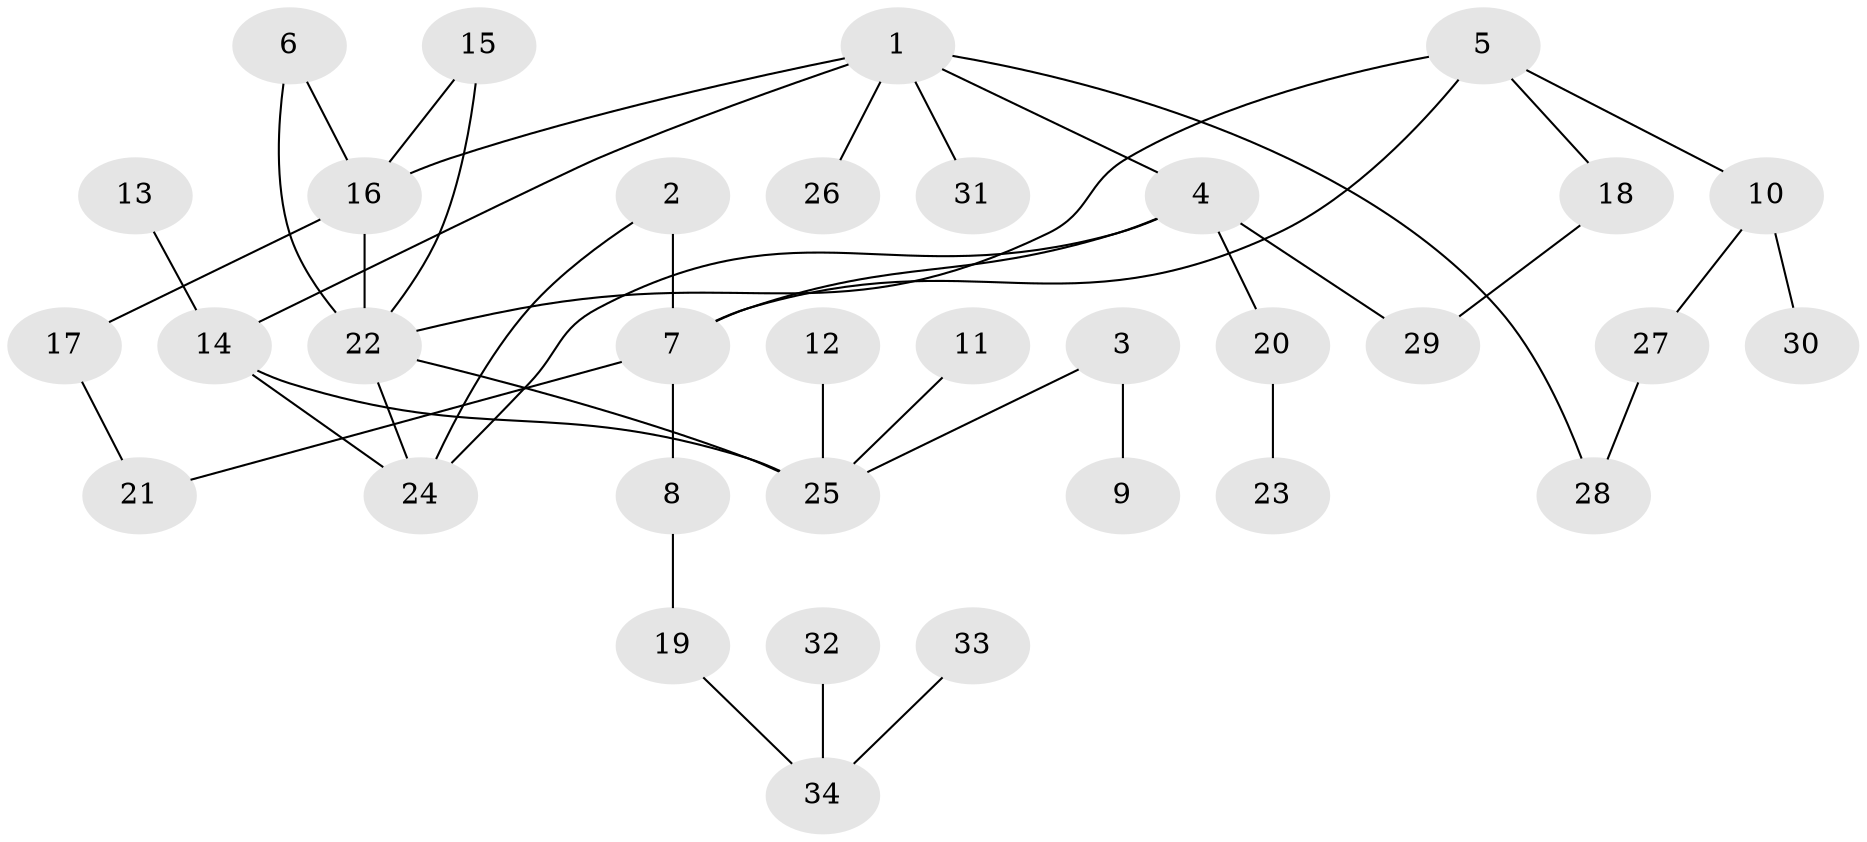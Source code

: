 // original degree distribution, {4: 0.13432835820895522, 2: 0.373134328358209, 3: 0.13432835820895522, 6: 0.04477611940298507, 1: 0.31343283582089554}
// Generated by graph-tools (version 1.1) at 2025/01/03/09/25 03:01:07]
// undirected, 34 vertices, 43 edges
graph export_dot {
graph [start="1"]
  node [color=gray90,style=filled];
  1;
  2;
  3;
  4;
  5;
  6;
  7;
  8;
  9;
  10;
  11;
  12;
  13;
  14;
  15;
  16;
  17;
  18;
  19;
  20;
  21;
  22;
  23;
  24;
  25;
  26;
  27;
  28;
  29;
  30;
  31;
  32;
  33;
  34;
  1 -- 4 [weight=1.0];
  1 -- 14 [weight=1.0];
  1 -- 16 [weight=1.0];
  1 -- 26 [weight=1.0];
  1 -- 28 [weight=1.0];
  1 -- 31 [weight=1.0];
  2 -- 7 [weight=1.0];
  2 -- 24 [weight=1.0];
  3 -- 9 [weight=1.0];
  3 -- 25 [weight=1.0];
  4 -- 7 [weight=1.0];
  4 -- 20 [weight=1.0];
  4 -- 24 [weight=1.0];
  4 -- 29 [weight=1.0];
  5 -- 7 [weight=1.0];
  5 -- 10 [weight=1.0];
  5 -- 18 [weight=1.0];
  5 -- 22 [weight=1.0];
  6 -- 16 [weight=1.0];
  6 -- 22 [weight=1.0];
  7 -- 8 [weight=1.0];
  7 -- 21 [weight=1.0];
  8 -- 19 [weight=1.0];
  10 -- 27 [weight=1.0];
  10 -- 30 [weight=1.0];
  11 -- 25 [weight=1.0];
  12 -- 25 [weight=1.0];
  13 -- 14 [weight=1.0];
  14 -- 24 [weight=1.0];
  14 -- 25 [weight=1.0];
  15 -- 16 [weight=1.0];
  15 -- 22 [weight=1.0];
  16 -- 17 [weight=1.0];
  16 -- 22 [weight=1.0];
  17 -- 21 [weight=1.0];
  18 -- 29 [weight=1.0];
  19 -- 34 [weight=1.0];
  20 -- 23 [weight=1.0];
  22 -- 24 [weight=1.0];
  22 -- 25 [weight=1.0];
  27 -- 28 [weight=1.0];
  32 -- 34 [weight=1.0];
  33 -- 34 [weight=1.0];
}
